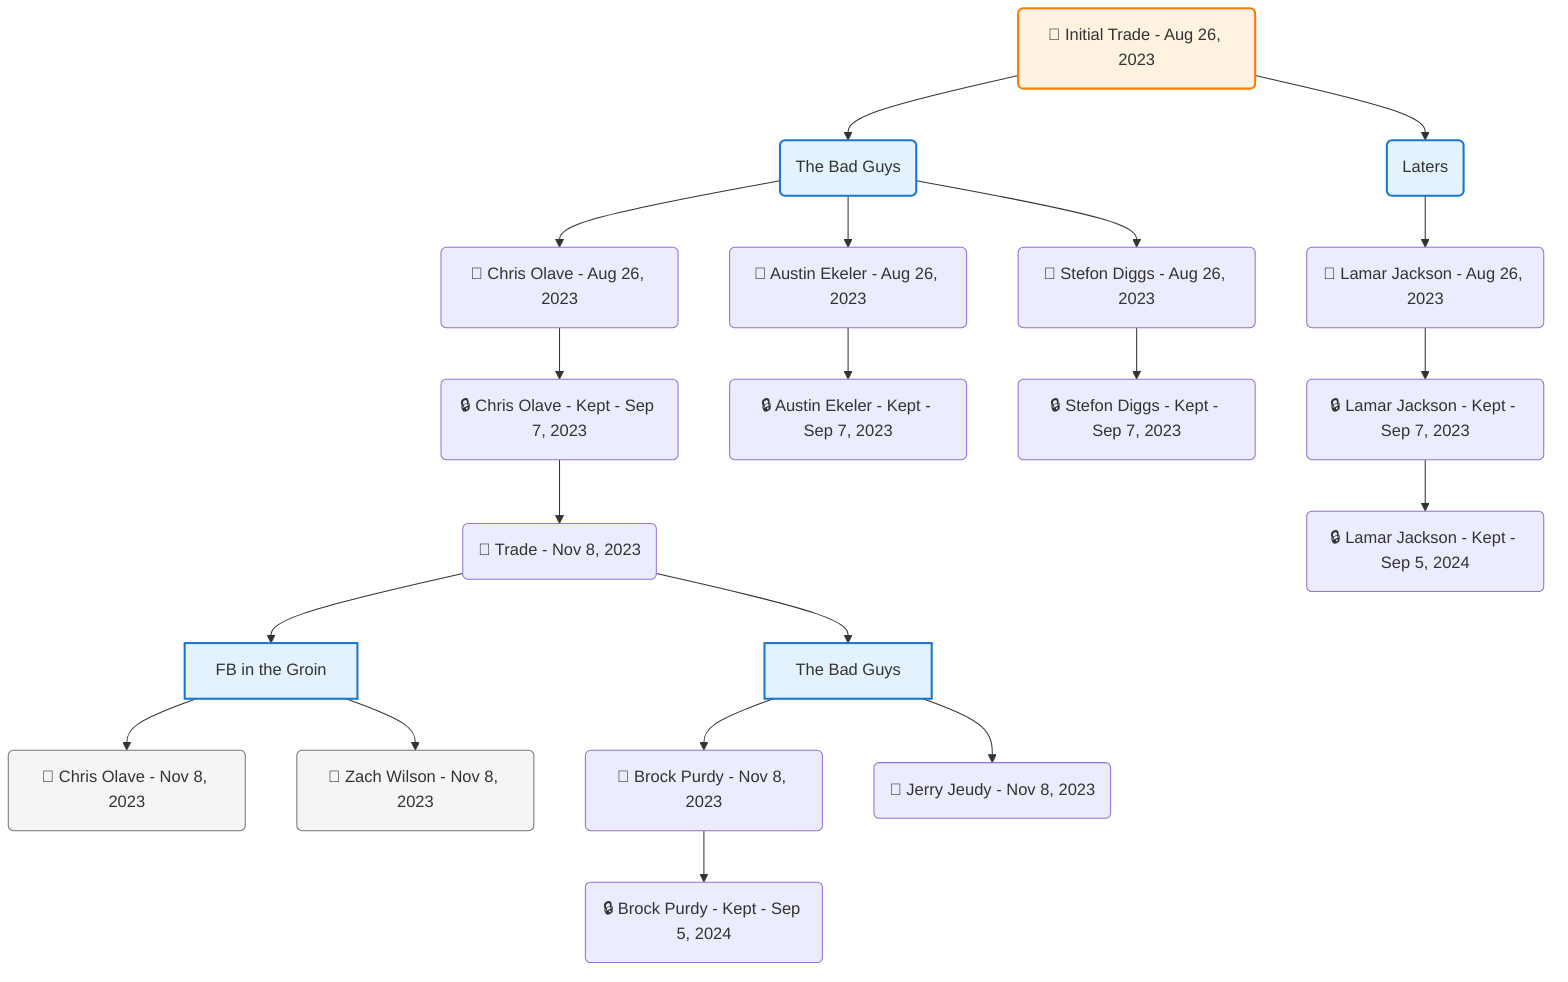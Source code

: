 flowchart TD

    TRADE_MAIN("🔄 Initial Trade - Aug 26, 2023")
    TEAM_1("The Bad Guys")
    TEAM_2("Laters")
    NODE_07a45acd-130a-422a-ae42-31f806f3a986("🔄 Chris Olave - Aug 26, 2023")
    NODE_4e92b912-6330-4a91-bcb4-be6613c49675("🔒 Chris Olave - Kept - Sep 7, 2023")
    TRADE_ac48007c-bb8e-46e7-a9c7-f232e3286c8c_3("🔄 Trade - Nov 8, 2023")
    TEAM_f483ecf1-cd17-4991-854b-e52dfc957b45_4["FB in the Groin"]
    NODE_c8b8b145-a006-44e6-9a8a-b8546978fe55("🔄 Chris Olave - Nov 8, 2023")
    NODE_0a1485a5-a2d9-4007-b6af-215ab4a0b28f("🔄 Zach Wilson - Nov 8, 2023")
    TEAM_b2220d1a-ff75-4622-9757-09978901110f_5["The Bad Guys"]
    NODE_81308adc-8bb6-43fe-a3e0-8f5a18ab76b4("🔄 Brock Purdy - Nov 8, 2023")
    NODE_c8009533-1d69-4df2-aecc-3a409fa78941("🔒 Brock Purdy - Kept - Sep 5, 2024")
    NODE_64133a3e-5b41-41a4-9a1e-97f6cc6de114("🔄 Jerry Jeudy - Nov 8, 2023")
    NODE_6a8c0e8f-ec43-41b0-b11d-9819c411127a("🔄 Austin Ekeler - Aug 26, 2023")
    NODE_833794dd-effb-4796-9b4d-73655ce0fed5("🔒 Austin Ekeler - Kept - Sep 7, 2023")
    NODE_9ea91788-ae08-495b-b3a7-b8ff0b925014("🔄 Lamar Jackson - Aug 26, 2023")
    NODE_e5015bab-df7d-485f-b42f-14c4e4b42969("🔒 Lamar Jackson - Kept - Sep 7, 2023")
    NODE_29f2638b-f53e-4faf-948a-772548197e37("🔒 Lamar Jackson - Kept - Sep 5, 2024")
    NODE_8693b68b-52d4-41b9-a27e-deb74f13b0fd("🔄 Stefon Diggs - Aug 26, 2023")
    NODE_e7825483-b433-440d-a306-9668434479bc("🔒 Stefon Diggs - Kept - Sep 7, 2023")

    TRADE_MAIN --> TEAM_1
    TRADE_MAIN --> TEAM_2
    TEAM_1 --> NODE_07a45acd-130a-422a-ae42-31f806f3a986
    NODE_07a45acd-130a-422a-ae42-31f806f3a986 --> NODE_4e92b912-6330-4a91-bcb4-be6613c49675
    NODE_4e92b912-6330-4a91-bcb4-be6613c49675 --> TRADE_ac48007c-bb8e-46e7-a9c7-f232e3286c8c_3
    TRADE_ac48007c-bb8e-46e7-a9c7-f232e3286c8c_3 --> TEAM_f483ecf1-cd17-4991-854b-e52dfc957b45_4
    TEAM_f483ecf1-cd17-4991-854b-e52dfc957b45_4 --> NODE_c8b8b145-a006-44e6-9a8a-b8546978fe55
    TEAM_f483ecf1-cd17-4991-854b-e52dfc957b45_4 --> NODE_0a1485a5-a2d9-4007-b6af-215ab4a0b28f
    TRADE_ac48007c-bb8e-46e7-a9c7-f232e3286c8c_3 --> TEAM_b2220d1a-ff75-4622-9757-09978901110f_5
    TEAM_b2220d1a-ff75-4622-9757-09978901110f_5 --> NODE_81308adc-8bb6-43fe-a3e0-8f5a18ab76b4
    NODE_81308adc-8bb6-43fe-a3e0-8f5a18ab76b4 --> NODE_c8009533-1d69-4df2-aecc-3a409fa78941
    TEAM_b2220d1a-ff75-4622-9757-09978901110f_5 --> NODE_64133a3e-5b41-41a4-9a1e-97f6cc6de114
    TEAM_1 --> NODE_6a8c0e8f-ec43-41b0-b11d-9819c411127a
    NODE_6a8c0e8f-ec43-41b0-b11d-9819c411127a --> NODE_833794dd-effb-4796-9b4d-73655ce0fed5
    TEAM_2 --> NODE_9ea91788-ae08-495b-b3a7-b8ff0b925014
    NODE_9ea91788-ae08-495b-b3a7-b8ff0b925014 --> NODE_e5015bab-df7d-485f-b42f-14c4e4b42969
    NODE_e5015bab-df7d-485f-b42f-14c4e4b42969 --> NODE_29f2638b-f53e-4faf-948a-772548197e37
    TEAM_1 --> NODE_8693b68b-52d4-41b9-a27e-deb74f13b0fd
    NODE_8693b68b-52d4-41b9-a27e-deb74f13b0fd --> NODE_e7825483-b433-440d-a306-9668434479bc

    %% Node styling
    classDef teamNode fill:#e3f2fd,stroke:#1976d2,stroke-width:2px
    classDef tradeNode fill:#fff3e0,stroke:#f57c00,stroke-width:2px
    classDef playerNode fill:#f3e5f5,stroke:#7b1fa2,stroke-width:1px
    classDef nonRootPlayerNode fill:#f5f5f5,stroke:#757575,stroke-width:1px
    classDef endNode fill:#ffebee,stroke:#c62828,stroke-width:2px
    classDef waiverNode fill:#e8f5e8,stroke:#388e3c,stroke-width:2px
    classDef championshipNode fill:#fff9c4,stroke:#f57f17,stroke-width:3px

    class TEAM_1,TEAM_2,TEAM_f483ecf1-cd17-4991-854b-e52dfc957b45_4,TEAM_b2220d1a-ff75-4622-9757-09978901110f_5 teamNode
    class NODE_c8b8b145-a006-44e6-9a8a-b8546978fe55,NODE_0a1485a5-a2d9-4007-b6af-215ab4a0b28f nonRootPlayerNode
    class TRADE_MAIN tradeNode